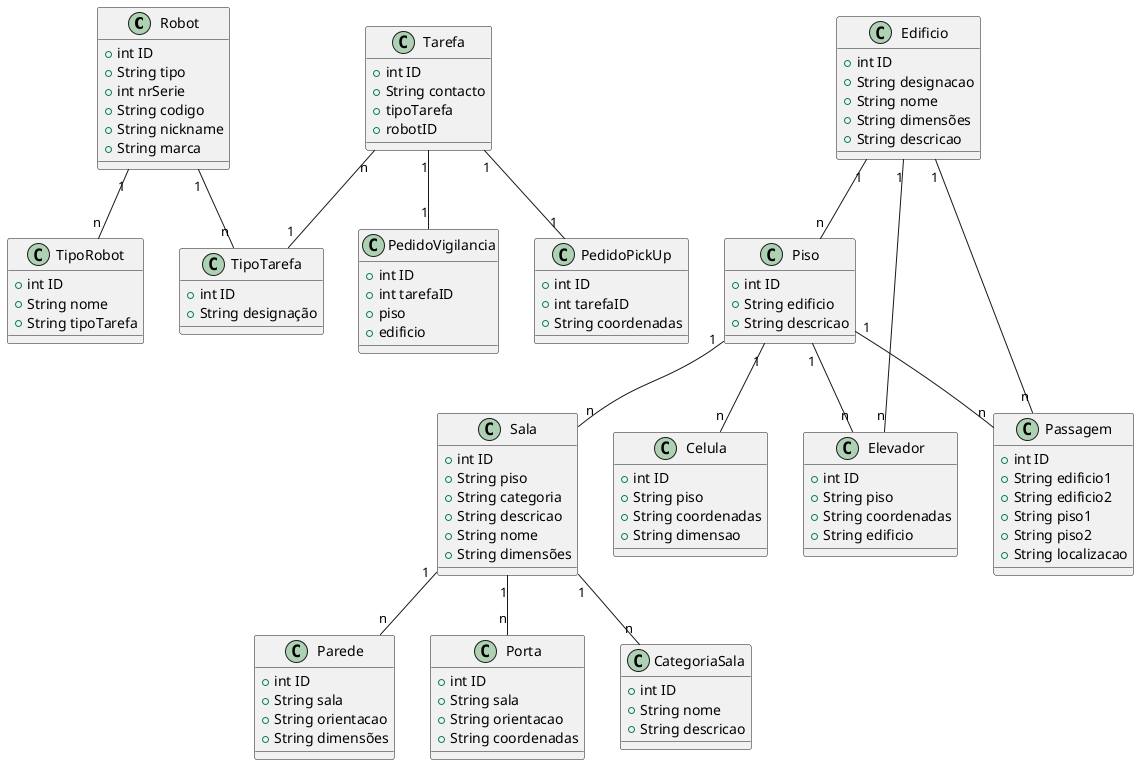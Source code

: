 @startuml

class Robot {
    + int ID
    + String tipo
    + int nrSerie
    + String codigo
    + String nickname
    + String marca
}

class TipoRobot {
    + int ID
    + String nome
    + String tipoTarefa
}

class TipoTarefa {
    + int ID
    + String designação
}

class Tarefa {
    + int ID
    + String contacto
    + tipoTarefa
    + robotID
}

class PedidoVigilancia {
    + int ID
    + int tarefaID
    + piso
    + edificio
}

class PedidoPickUp {
    + int ID
    + int tarefaID
    + String coordenadas
}

class Edificio {
    + int ID
    + String designacao
    + String nome
    + String dimensões
    + String descricao
}

class Piso {
    + int ID
    + String edificio
    + String descricao
}

class Sala {
    + int ID
    + String piso
    + String categoria
    + String descricao
    + String nome
    + String dimensões
}

class Parede {
    + int ID
    + String sala
    + String orientacao
    + String dimensões
}

class Porta {
    + int ID
    + String sala
    + String orientacao
    + String coordenadas
}

class Celula {
    + int ID
    + String piso
    + String coordenadas
    + String dimensao
}

class CategoriaSala {
    + int ID
    + String nome
    + String descricao
}

class Elevador {
    + int ID
    + String piso
    + String coordenadas
    + String edificio
}

class Passagem {
    + int ID
    + String edificio1
    + String edificio2
    + String piso1
    + String piso2
    + String localizacao
}

Robot "1" -- "n" TipoRobot
Robot "1" -- "n" TipoTarefa
Tarefa "n" -- "1" TipoTarefa
Tarefa "1" -- "1" PedidoVigilancia
Tarefa "1" -- "1" PedidoPickUp
Edificio "1" -- "n" Piso
Piso "1" -- "n" Sala
Sala "1" -- "n" Parede
Sala "1" -- "n" Porta
Piso "1" -- "n" Celula
Sala "1" -- "n" CategoriaSala
Edificio "1" -- "n" Elevador
Edificio "1" -- "n" Passagem
Piso "1" -- "n" Elevador
Piso "1" -- "n" Passagem

@enduml
